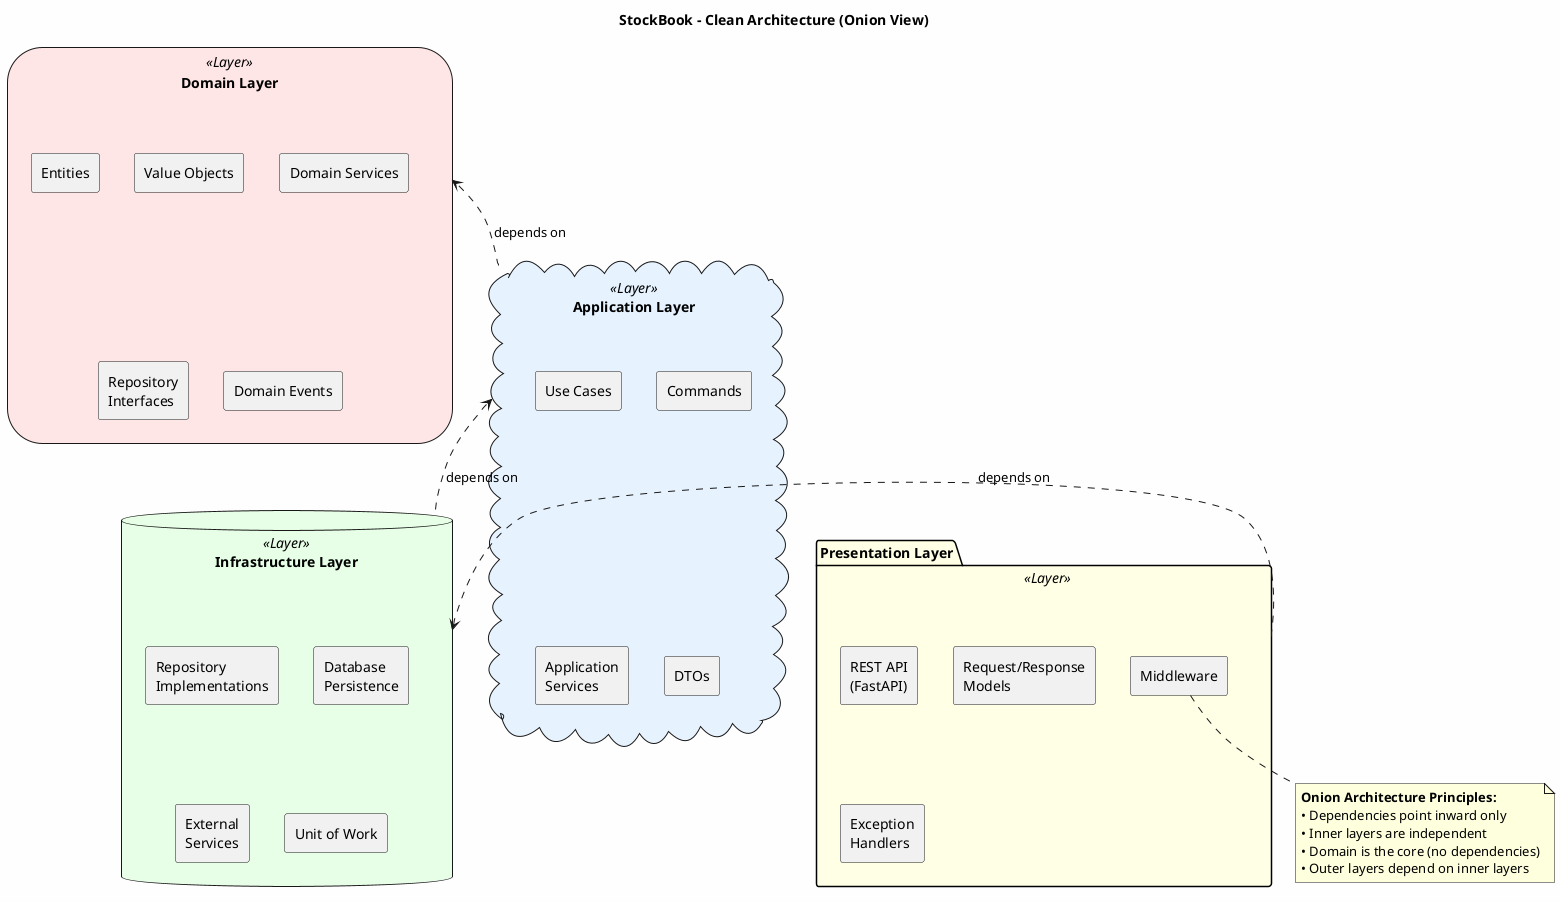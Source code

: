 @startuml 04_clean_architecture_onion

!define DOMAIN_COLOR #FFE6E6
!define APPLICATION_COLOR #E6F3FF  
!define INFRASTRUCTURE_COLOR #E6FFE6
!define PRESENTATION_COLOR #FFFFE6

skinparam backgroundColor #FEFEFE
skinparam shadowing false

title StockBook - Clean Architecture (Onion View)

' Center: Domain Layer (innermost)
storage "Domain Layer" as domain <<Layer>> DOMAIN_COLOR {
  rectangle "Entities" as entities
  rectangle "Value Objects" as values
  rectangle "Domain Services" as dservices
  rectangle "Repository\nInterfaces" as repos
  rectangle "Domain Events" as events
}

' Application Layer (surrounding domain)
cloud "Application Layer" as application <<Layer>> APPLICATION_COLOR {
  rectangle "Use Cases" as usecases
  rectangle "Commands" as commands
  rectangle "Application\nServices" as aservices
  rectangle "DTOs" as dtos
}

' Infrastructure Layer
database "Infrastructure Layer" as infrastructure <<Layer>> INFRASTRUCTURE_COLOR {
  rectangle "Repository\nImplementations" as repoimpl
  rectangle "Database\nPersistence" as db
  rectangle "External\nServices" as external
  rectangle "Unit of Work" as uow
}

' Presentation Layer (outermost)
package "Presentation Layer" as presentation <<Layer>> PRESENTATION_COLOR {
  rectangle "REST API\n(FastAPI)" as api
  rectangle "Request/Response\nModels" as models
  rectangle "Exception\nHandlers" as handlers
  rectangle "Middleware" as middleware
}

' Layout hints for concentric arrangement
domain -[hidden]- application
application -[hidden]- infrastructure  
infrastructure -[hidden]- presentation

' Dependency arrows (pointing inward)
presentation ..> infrastructure : depends on
infrastructure ..> application : depends on
application ..> domain : depends on

note bottom
  **Onion Architecture Principles:**
  • Dependencies point inward only
  • Inner layers are independent
  • Domain is the core (no dependencies)
  • Outer layers depend on inner layers
end note

@enduml
